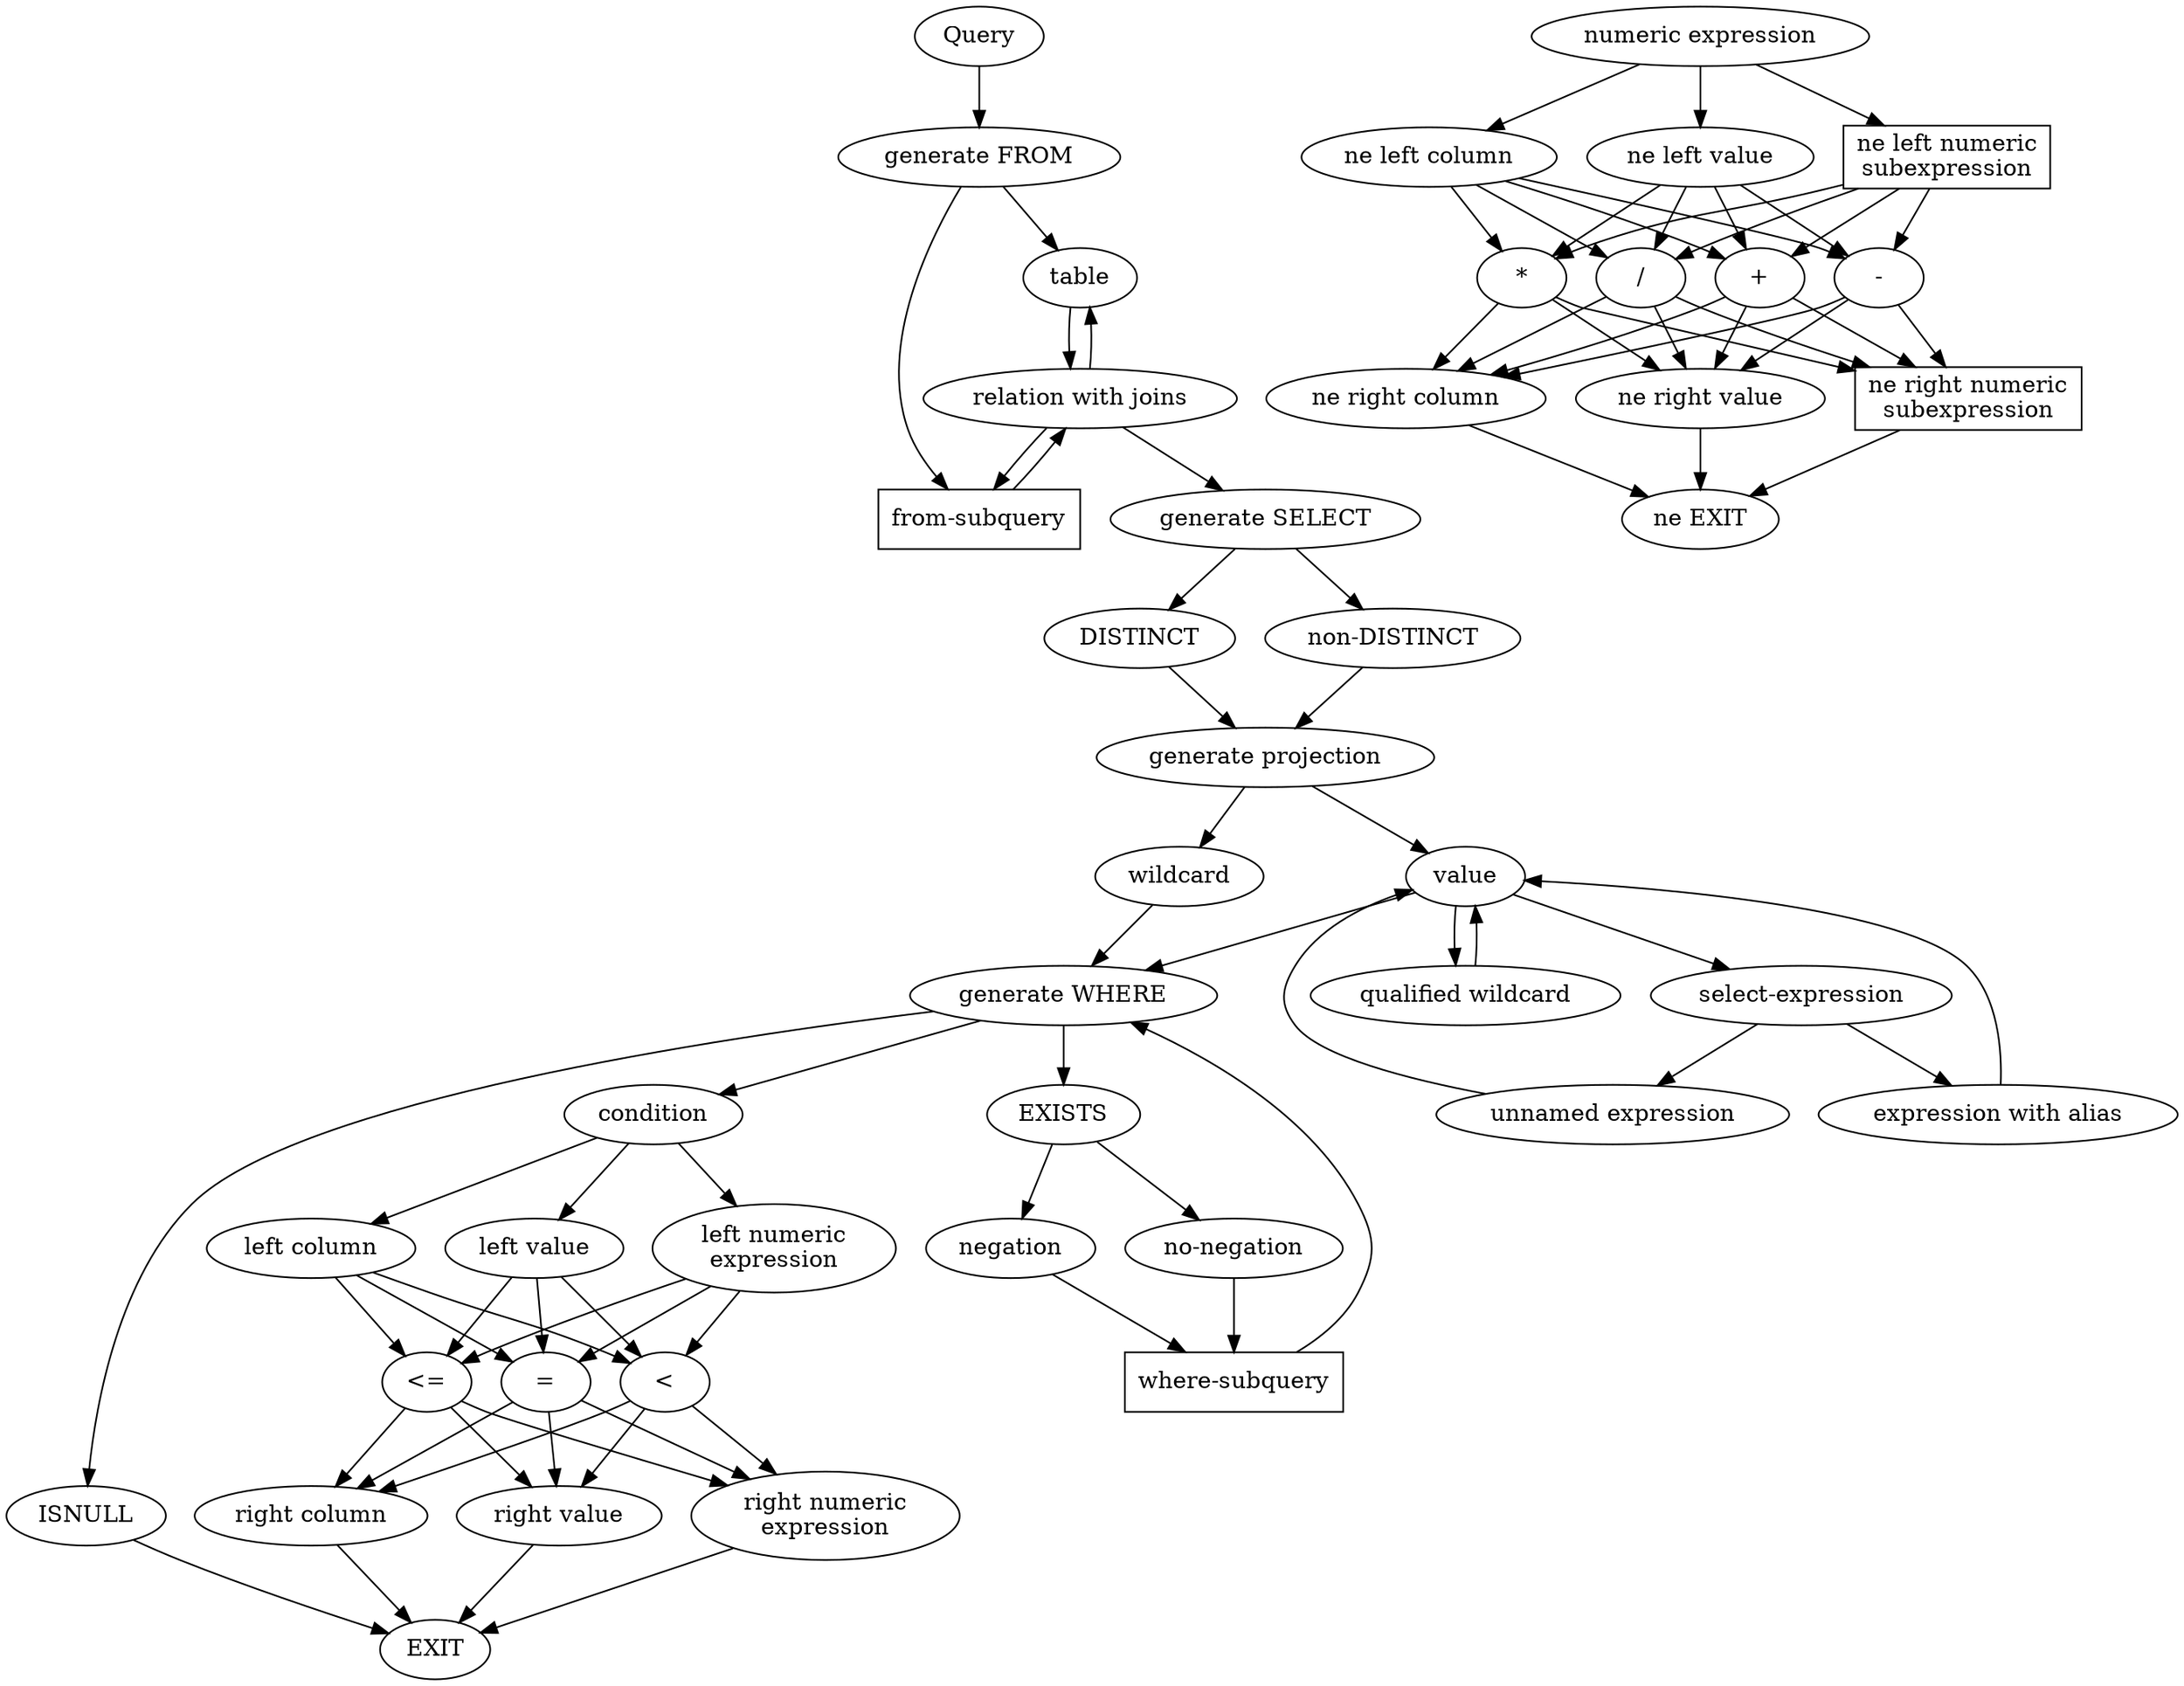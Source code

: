 digraph G {

Query -> "generate FROM"

"generate FROM" -> "table"
"generate FROM" -> "from-subquery"
"relation with joins" -> "table"
"table" -> "relation with joins"
"relation with joins" -> "from-subquery"
"from-subquery" -> "relation with joins"


"from-subquery" [shape=rectangle]

"relation with joins" -> "generate SELECT"

"generate SELECT" -> DISTINCT
"generate SELECT" -> "non-DISTINCT"
DISTINCT -> "generate projection"
"non-DISTINCT" -> "generate projection"

"generate projection" -> wildcard
"generate projection" -> value
value -> "qualified wildcard"
"qualified wildcard" -> value
value -> "select-expression"
"select-expression" -> "unnamed expression"
"unnamed expression" -> value
"select-expression" -> "expression with alias"
"expression with alias" -> value

value -> "generate WHERE"
wildcard -> "generate WHERE"

"generate WHERE" -> EXISTS
EXISTS -> "negation"
EXISTS -> "no-negation"
"negation" -> "where-subquery"
"no-negation" -> "where-subquery"
"where-subquery" -> "generate WHERE"

"where-subquery" [shape=rectangle]
"generate WHERE" -> "condition"
"generate WHERE" -> "ISNULL"

"condition" -> "left column"
"condition" -> "left value"
"condition" -> "left numeric\nexpression"

"numeric expression" -> "ne left column"
"numeric expression" -> "ne left value"
"numeric expression" -> "ne left numeric\nsubexpression"
"ne left numeric\nsubexpression" [shape=rectangle]

"ne left column" -> "+"
"ne left value" -> "+"
"ne left numeric\nsubexpression" -> "+"
"ne left column" -> "-"
"ne left value" -> "-"
"ne left numeric\nsubexpression" -> "-"
"ne left column" -> "*"
"ne left value" -> "*"
"ne left numeric\nsubexpression" -> "*"
"ne left column" -> "/"
"ne left value" -> "/"
"ne left numeric\nsubexpression" -> "/"

"+" -> "ne right column"
"+" -> "ne right value"
"+" -> "ne right numeric\nsubexpression"
"-" -> "ne right column"
"-" -> "ne right value"
"-" -> "ne right numeric\nsubexpression"
"*" -> "ne right column"
"*" -> "ne right value"
"*" -> "ne right numeric\nsubexpression"
"/" -> "ne right column"
"/" -> "ne right value"
"/" -> "ne right numeric\nsubexpression"

"ne right column" -> "ne EXIT"
"ne right value" -> "ne EXIT"
"ne right numeric\nsubexpression" -> "ne EXIT"
"ne right numeric\nsubexpression" [shape=rectangle]

"left column" -> "<"
"left value" -> "<"
"left numeric\nexpression" -> "<"
"left column" -> "<="
"left value" -> "<="
"left numeric\nexpression" -> "<="
"left column" -> "="
"left value" -> "="
"left numeric\nexpression" -> "="
"<" -> "right column"
"<" -> "right value"
"<" -> "right numeric\nexpression"
"<=" -> "right column"
"<=" -> "right value"
"<=" -> "right numeric\nexpression"
"=" -> "right column"
"=" -> "right value"
"=" -> "right numeric\nexpression"

"ISNULL" -> EXIT
"right column" -> EXIT
"right value" -> EXIT
"right numeric\nexpression" -> EXIT
}
